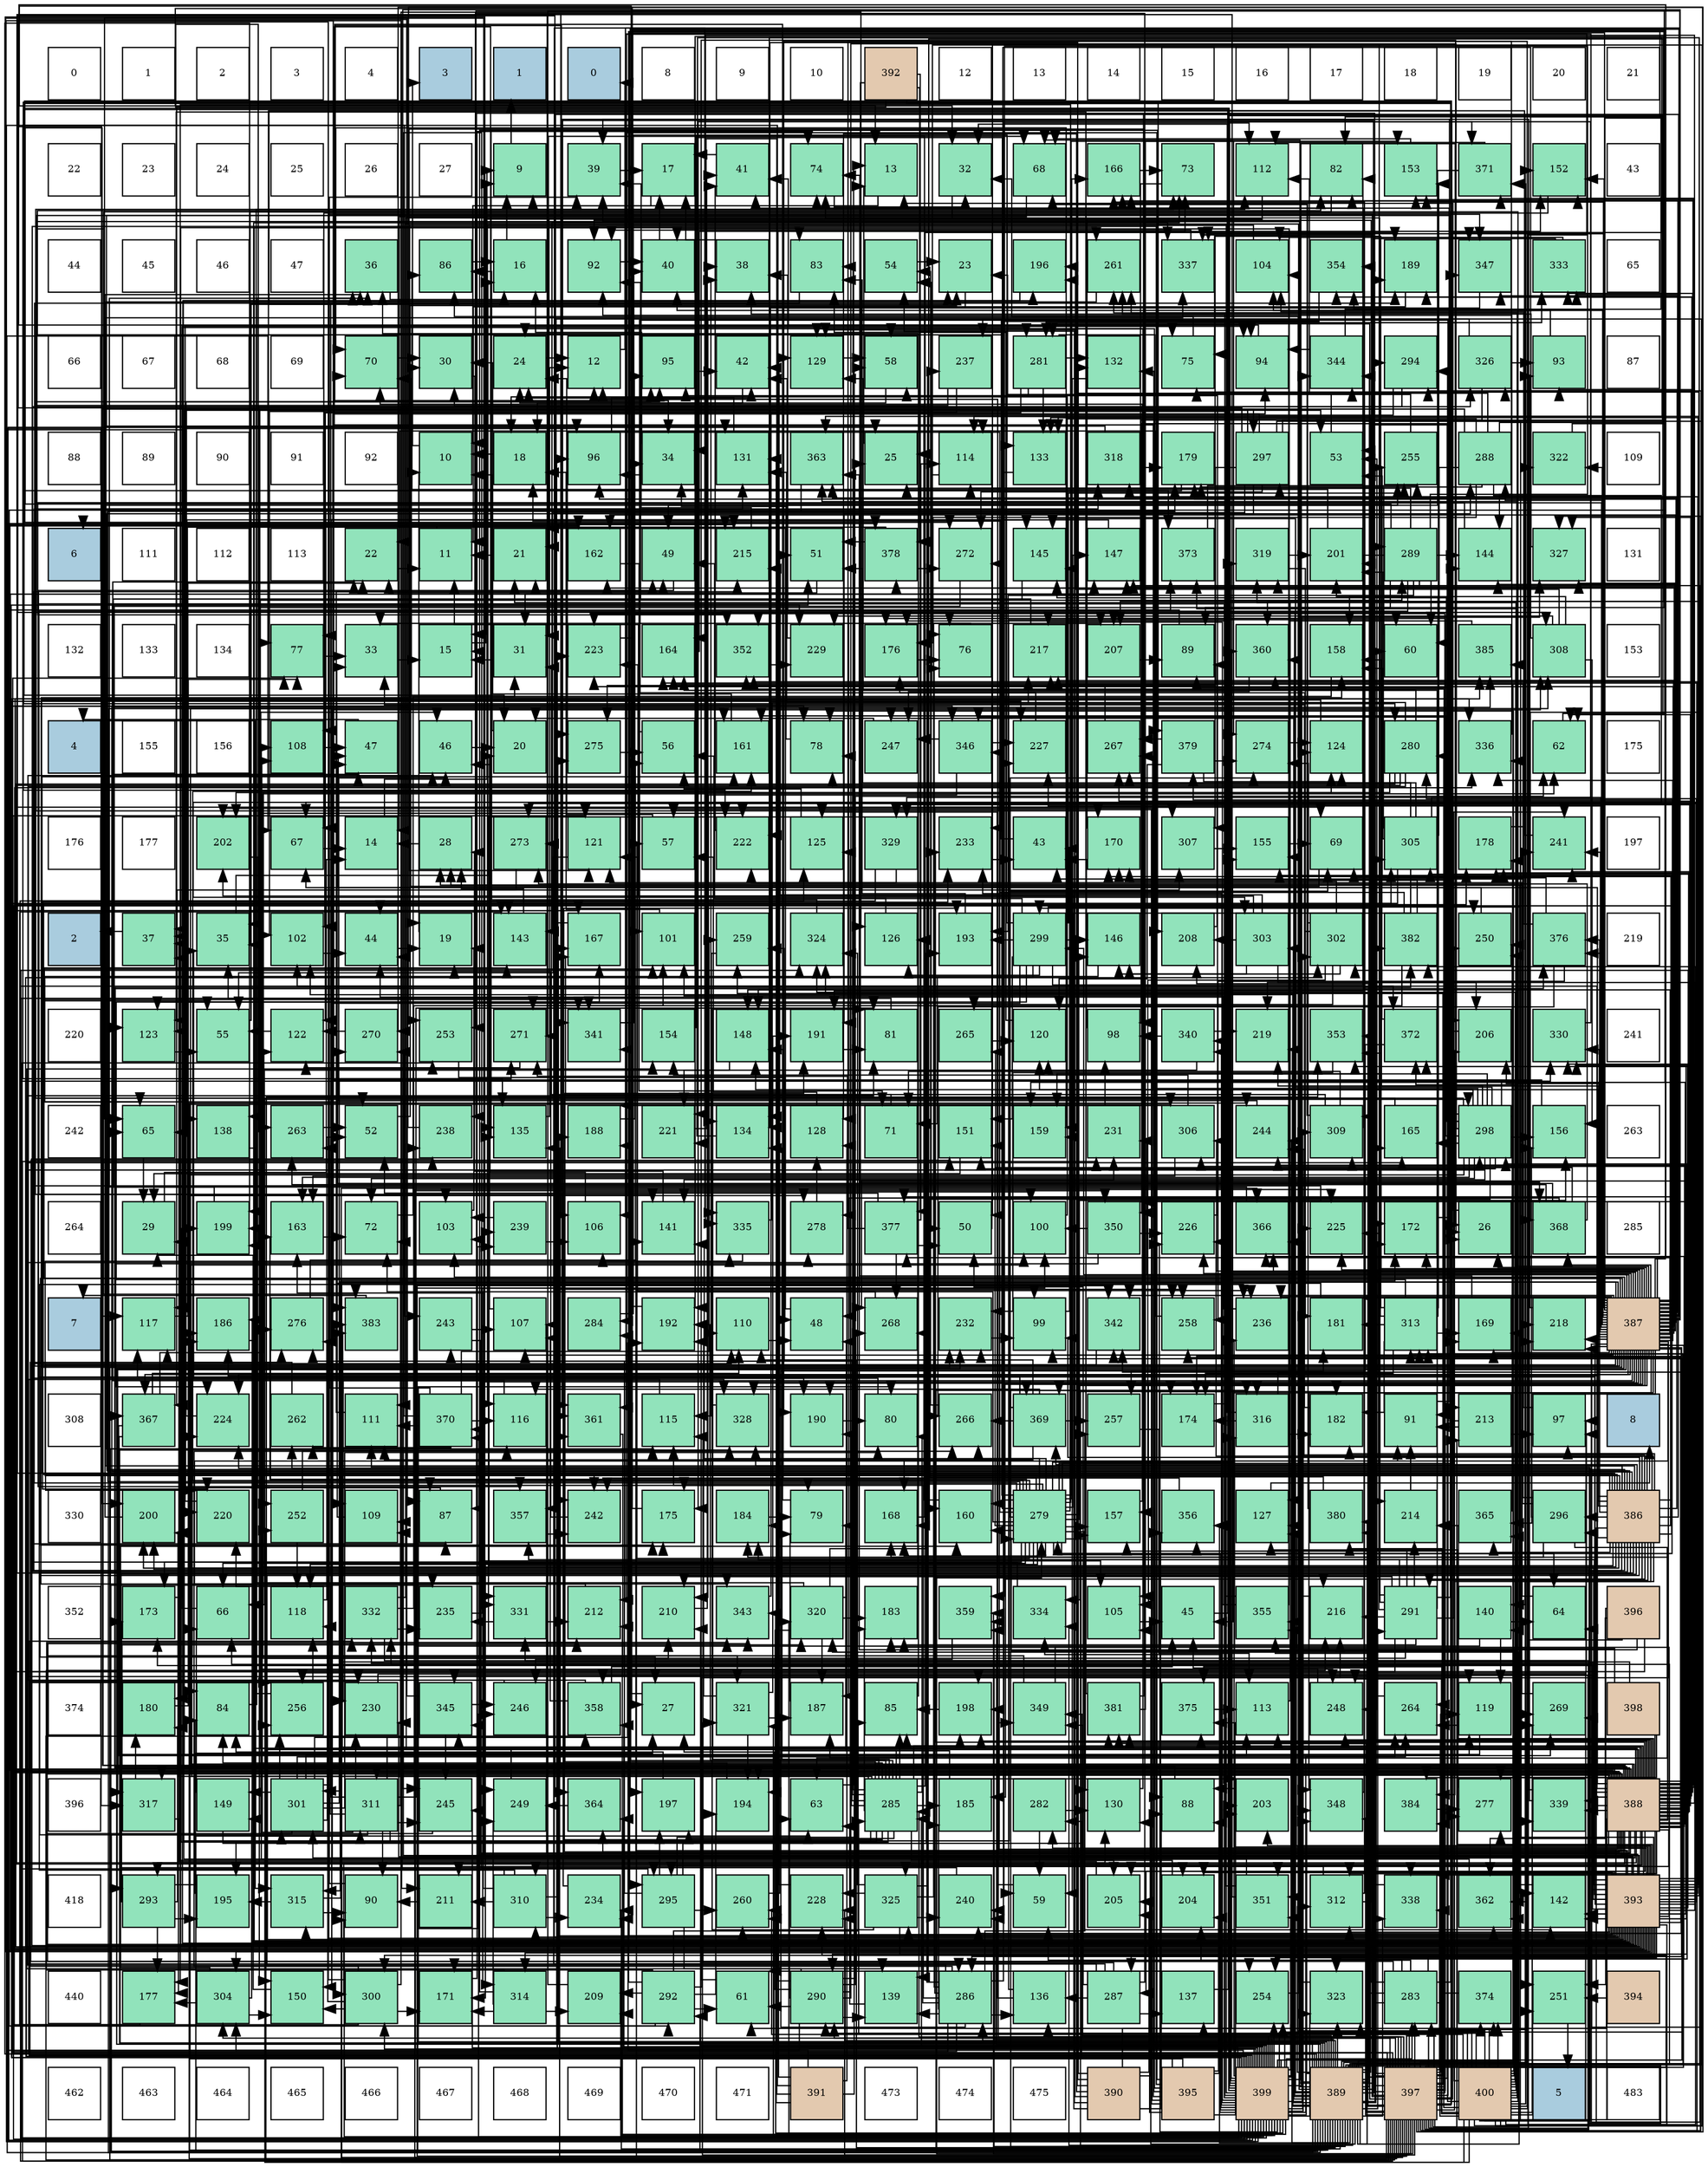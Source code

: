 digraph layout{
 rankdir=TB;
 splines=ortho;
 node [style=filled shape=square fixedsize=true width=0.6];
0[label="0", fontsize=8, fillcolor="#ffffff"];
1[label="1", fontsize=8, fillcolor="#ffffff"];
2[label="2", fontsize=8, fillcolor="#ffffff"];
3[label="3", fontsize=8, fillcolor="#ffffff"];
4[label="4", fontsize=8, fillcolor="#ffffff"];
5[label="3", fontsize=8, fillcolor="#a9ccde"];
6[label="1", fontsize=8, fillcolor="#a9ccde"];
7[label="0", fontsize=8, fillcolor="#a9ccde"];
8[label="8", fontsize=8, fillcolor="#ffffff"];
9[label="9", fontsize=8, fillcolor="#ffffff"];
10[label="10", fontsize=8, fillcolor="#ffffff"];
11[label="392", fontsize=8, fillcolor="#e3c9af"];
12[label="12", fontsize=8, fillcolor="#ffffff"];
13[label="13", fontsize=8, fillcolor="#ffffff"];
14[label="14", fontsize=8, fillcolor="#ffffff"];
15[label="15", fontsize=8, fillcolor="#ffffff"];
16[label="16", fontsize=8, fillcolor="#ffffff"];
17[label="17", fontsize=8, fillcolor="#ffffff"];
18[label="18", fontsize=8, fillcolor="#ffffff"];
19[label="19", fontsize=8, fillcolor="#ffffff"];
20[label="20", fontsize=8, fillcolor="#ffffff"];
21[label="21", fontsize=8, fillcolor="#ffffff"];
22[label="22", fontsize=8, fillcolor="#ffffff"];
23[label="23", fontsize=8, fillcolor="#ffffff"];
24[label="24", fontsize=8, fillcolor="#ffffff"];
25[label="25", fontsize=8, fillcolor="#ffffff"];
26[label="26", fontsize=8, fillcolor="#ffffff"];
27[label="27", fontsize=8, fillcolor="#ffffff"];
28[label="9", fontsize=8, fillcolor="#91e3bb"];
29[label="39", fontsize=8, fillcolor="#91e3bb"];
30[label="17", fontsize=8, fillcolor="#91e3bb"];
31[label="41", fontsize=8, fillcolor="#91e3bb"];
32[label="74", fontsize=8, fillcolor="#91e3bb"];
33[label="13", fontsize=8, fillcolor="#91e3bb"];
34[label="32", fontsize=8, fillcolor="#91e3bb"];
35[label="68", fontsize=8, fillcolor="#91e3bb"];
36[label="166", fontsize=8, fillcolor="#91e3bb"];
37[label="73", fontsize=8, fillcolor="#91e3bb"];
38[label="112", fontsize=8, fillcolor="#91e3bb"];
39[label="82", fontsize=8, fillcolor="#91e3bb"];
40[label="153", fontsize=8, fillcolor="#91e3bb"];
41[label="371", fontsize=8, fillcolor="#91e3bb"];
42[label="152", fontsize=8, fillcolor="#91e3bb"];
43[label="43", fontsize=8, fillcolor="#ffffff"];
44[label="44", fontsize=8, fillcolor="#ffffff"];
45[label="45", fontsize=8, fillcolor="#ffffff"];
46[label="46", fontsize=8, fillcolor="#ffffff"];
47[label="47", fontsize=8, fillcolor="#ffffff"];
48[label="36", fontsize=8, fillcolor="#91e3bb"];
49[label="86", fontsize=8, fillcolor="#91e3bb"];
50[label="16", fontsize=8, fillcolor="#91e3bb"];
51[label="92", fontsize=8, fillcolor="#91e3bb"];
52[label="40", fontsize=8, fillcolor="#91e3bb"];
53[label="38", fontsize=8, fillcolor="#91e3bb"];
54[label="83", fontsize=8, fillcolor="#91e3bb"];
55[label="54", fontsize=8, fillcolor="#91e3bb"];
56[label="23", fontsize=8, fillcolor="#91e3bb"];
57[label="196", fontsize=8, fillcolor="#91e3bb"];
58[label="261", fontsize=8, fillcolor="#91e3bb"];
59[label="337", fontsize=8, fillcolor="#91e3bb"];
60[label="104", fontsize=8, fillcolor="#91e3bb"];
61[label="354", fontsize=8, fillcolor="#91e3bb"];
62[label="189", fontsize=8, fillcolor="#91e3bb"];
63[label="347", fontsize=8, fillcolor="#91e3bb"];
64[label="333", fontsize=8, fillcolor="#91e3bb"];
65[label="65", fontsize=8, fillcolor="#ffffff"];
66[label="66", fontsize=8, fillcolor="#ffffff"];
67[label="67", fontsize=8, fillcolor="#ffffff"];
68[label="68", fontsize=8, fillcolor="#ffffff"];
69[label="69", fontsize=8, fillcolor="#ffffff"];
70[label="70", fontsize=8, fillcolor="#91e3bb"];
71[label="30", fontsize=8, fillcolor="#91e3bb"];
72[label="24", fontsize=8, fillcolor="#91e3bb"];
73[label="12", fontsize=8, fillcolor="#91e3bb"];
74[label="95", fontsize=8, fillcolor="#91e3bb"];
75[label="42", fontsize=8, fillcolor="#91e3bb"];
76[label="129", fontsize=8, fillcolor="#91e3bb"];
77[label="58", fontsize=8, fillcolor="#91e3bb"];
78[label="237", fontsize=8, fillcolor="#91e3bb"];
79[label="281", fontsize=8, fillcolor="#91e3bb"];
80[label="132", fontsize=8, fillcolor="#91e3bb"];
81[label="75", fontsize=8, fillcolor="#91e3bb"];
82[label="94", fontsize=8, fillcolor="#91e3bb"];
83[label="344", fontsize=8, fillcolor="#91e3bb"];
84[label="294", fontsize=8, fillcolor="#91e3bb"];
85[label="326", fontsize=8, fillcolor="#91e3bb"];
86[label="93", fontsize=8, fillcolor="#91e3bb"];
87[label="87", fontsize=8, fillcolor="#ffffff"];
88[label="88", fontsize=8, fillcolor="#ffffff"];
89[label="89", fontsize=8, fillcolor="#ffffff"];
90[label="90", fontsize=8, fillcolor="#ffffff"];
91[label="91", fontsize=8, fillcolor="#ffffff"];
92[label="92", fontsize=8, fillcolor="#ffffff"];
93[label="10", fontsize=8, fillcolor="#91e3bb"];
94[label="18", fontsize=8, fillcolor="#91e3bb"];
95[label="96", fontsize=8, fillcolor="#91e3bb"];
96[label="34", fontsize=8, fillcolor="#91e3bb"];
97[label="131", fontsize=8, fillcolor="#91e3bb"];
98[label="363", fontsize=8, fillcolor="#91e3bb"];
99[label="25", fontsize=8, fillcolor="#91e3bb"];
100[label="114", fontsize=8, fillcolor="#91e3bb"];
101[label="133", fontsize=8, fillcolor="#91e3bb"];
102[label="318", fontsize=8, fillcolor="#91e3bb"];
103[label="179", fontsize=8, fillcolor="#91e3bb"];
104[label="297", fontsize=8, fillcolor="#91e3bb"];
105[label="53", fontsize=8, fillcolor="#91e3bb"];
106[label="255", fontsize=8, fillcolor="#91e3bb"];
107[label="288", fontsize=8, fillcolor="#91e3bb"];
108[label="322", fontsize=8, fillcolor="#91e3bb"];
109[label="109", fontsize=8, fillcolor="#ffffff"];
110[label="6", fontsize=8, fillcolor="#a9ccde"];
111[label="111", fontsize=8, fillcolor="#ffffff"];
112[label="112", fontsize=8, fillcolor="#ffffff"];
113[label="113", fontsize=8, fillcolor="#ffffff"];
114[label="22", fontsize=8, fillcolor="#91e3bb"];
115[label="11", fontsize=8, fillcolor="#91e3bb"];
116[label="21", fontsize=8, fillcolor="#91e3bb"];
117[label="162", fontsize=8, fillcolor="#91e3bb"];
118[label="49", fontsize=8, fillcolor="#91e3bb"];
119[label="215", fontsize=8, fillcolor="#91e3bb"];
120[label="51", fontsize=8, fillcolor="#91e3bb"];
121[label="378", fontsize=8, fillcolor="#91e3bb"];
122[label="272", fontsize=8, fillcolor="#91e3bb"];
123[label="145", fontsize=8, fillcolor="#91e3bb"];
124[label="147", fontsize=8, fillcolor="#91e3bb"];
125[label="373", fontsize=8, fillcolor="#91e3bb"];
126[label="319", fontsize=8, fillcolor="#91e3bb"];
127[label="201", fontsize=8, fillcolor="#91e3bb"];
128[label="289", fontsize=8, fillcolor="#91e3bb"];
129[label="144", fontsize=8, fillcolor="#91e3bb"];
130[label="327", fontsize=8, fillcolor="#91e3bb"];
131[label="131", fontsize=8, fillcolor="#ffffff"];
132[label="132", fontsize=8, fillcolor="#ffffff"];
133[label="133", fontsize=8, fillcolor="#ffffff"];
134[label="134", fontsize=8, fillcolor="#ffffff"];
135[label="77", fontsize=8, fillcolor="#91e3bb"];
136[label="33", fontsize=8, fillcolor="#91e3bb"];
137[label="15", fontsize=8, fillcolor="#91e3bb"];
138[label="31", fontsize=8, fillcolor="#91e3bb"];
139[label="223", fontsize=8, fillcolor="#91e3bb"];
140[label="164", fontsize=8, fillcolor="#91e3bb"];
141[label="352", fontsize=8, fillcolor="#91e3bb"];
142[label="229", fontsize=8, fillcolor="#91e3bb"];
143[label="176", fontsize=8, fillcolor="#91e3bb"];
144[label="76", fontsize=8, fillcolor="#91e3bb"];
145[label="217", fontsize=8, fillcolor="#91e3bb"];
146[label="207", fontsize=8, fillcolor="#91e3bb"];
147[label="89", fontsize=8, fillcolor="#91e3bb"];
148[label="360", fontsize=8, fillcolor="#91e3bb"];
149[label="158", fontsize=8, fillcolor="#91e3bb"];
150[label="60", fontsize=8, fillcolor="#91e3bb"];
151[label="385", fontsize=8, fillcolor="#91e3bb"];
152[label="308", fontsize=8, fillcolor="#91e3bb"];
153[label="153", fontsize=8, fillcolor="#ffffff"];
154[label="4", fontsize=8, fillcolor="#a9ccde"];
155[label="155", fontsize=8, fillcolor="#ffffff"];
156[label="156", fontsize=8, fillcolor="#ffffff"];
157[label="108", fontsize=8, fillcolor="#91e3bb"];
158[label="47", fontsize=8, fillcolor="#91e3bb"];
159[label="46", fontsize=8, fillcolor="#91e3bb"];
160[label="20", fontsize=8, fillcolor="#91e3bb"];
161[label="275", fontsize=8, fillcolor="#91e3bb"];
162[label="56", fontsize=8, fillcolor="#91e3bb"];
163[label="161", fontsize=8, fillcolor="#91e3bb"];
164[label="78", fontsize=8, fillcolor="#91e3bb"];
165[label="247", fontsize=8, fillcolor="#91e3bb"];
166[label="346", fontsize=8, fillcolor="#91e3bb"];
167[label="227", fontsize=8, fillcolor="#91e3bb"];
168[label="267", fontsize=8, fillcolor="#91e3bb"];
169[label="379", fontsize=8, fillcolor="#91e3bb"];
170[label="274", fontsize=8, fillcolor="#91e3bb"];
171[label="124", fontsize=8, fillcolor="#91e3bb"];
172[label="280", fontsize=8, fillcolor="#91e3bb"];
173[label="336", fontsize=8, fillcolor="#91e3bb"];
174[label="62", fontsize=8, fillcolor="#91e3bb"];
175[label="175", fontsize=8, fillcolor="#ffffff"];
176[label="176", fontsize=8, fillcolor="#ffffff"];
177[label="177", fontsize=8, fillcolor="#ffffff"];
178[label="202", fontsize=8, fillcolor="#91e3bb"];
179[label="67", fontsize=8, fillcolor="#91e3bb"];
180[label="14", fontsize=8, fillcolor="#91e3bb"];
181[label="28", fontsize=8, fillcolor="#91e3bb"];
182[label="273", fontsize=8, fillcolor="#91e3bb"];
183[label="121", fontsize=8, fillcolor="#91e3bb"];
184[label="57", fontsize=8, fillcolor="#91e3bb"];
185[label="222", fontsize=8, fillcolor="#91e3bb"];
186[label="125", fontsize=8, fillcolor="#91e3bb"];
187[label="329", fontsize=8, fillcolor="#91e3bb"];
188[label="233", fontsize=8, fillcolor="#91e3bb"];
189[label="43", fontsize=8, fillcolor="#91e3bb"];
190[label="170", fontsize=8, fillcolor="#91e3bb"];
191[label="307", fontsize=8, fillcolor="#91e3bb"];
192[label="155", fontsize=8, fillcolor="#91e3bb"];
193[label="69", fontsize=8, fillcolor="#91e3bb"];
194[label="305", fontsize=8, fillcolor="#91e3bb"];
195[label="178", fontsize=8, fillcolor="#91e3bb"];
196[label="241", fontsize=8, fillcolor="#91e3bb"];
197[label="197", fontsize=8, fillcolor="#ffffff"];
198[label="2", fontsize=8, fillcolor="#a9ccde"];
199[label="37", fontsize=8, fillcolor="#91e3bb"];
200[label="35", fontsize=8, fillcolor="#91e3bb"];
201[label="102", fontsize=8, fillcolor="#91e3bb"];
202[label="44", fontsize=8, fillcolor="#91e3bb"];
203[label="19", fontsize=8, fillcolor="#91e3bb"];
204[label="143", fontsize=8, fillcolor="#91e3bb"];
205[label="167", fontsize=8, fillcolor="#91e3bb"];
206[label="101", fontsize=8, fillcolor="#91e3bb"];
207[label="259", fontsize=8, fillcolor="#91e3bb"];
208[label="324", fontsize=8, fillcolor="#91e3bb"];
209[label="126", fontsize=8, fillcolor="#91e3bb"];
210[label="193", fontsize=8, fillcolor="#91e3bb"];
211[label="299", fontsize=8, fillcolor="#91e3bb"];
212[label="146", fontsize=8, fillcolor="#91e3bb"];
213[label="208", fontsize=8, fillcolor="#91e3bb"];
214[label="303", fontsize=8, fillcolor="#91e3bb"];
215[label="302", fontsize=8, fillcolor="#91e3bb"];
216[label="382", fontsize=8, fillcolor="#91e3bb"];
217[label="250", fontsize=8, fillcolor="#91e3bb"];
218[label="376", fontsize=8, fillcolor="#91e3bb"];
219[label="219", fontsize=8, fillcolor="#ffffff"];
220[label="220", fontsize=8, fillcolor="#ffffff"];
221[label="123", fontsize=8, fillcolor="#91e3bb"];
222[label="55", fontsize=8, fillcolor="#91e3bb"];
223[label="122", fontsize=8, fillcolor="#91e3bb"];
224[label="270", fontsize=8, fillcolor="#91e3bb"];
225[label="253", fontsize=8, fillcolor="#91e3bb"];
226[label="271", fontsize=8, fillcolor="#91e3bb"];
227[label="341", fontsize=8, fillcolor="#91e3bb"];
228[label="154", fontsize=8, fillcolor="#91e3bb"];
229[label="148", fontsize=8, fillcolor="#91e3bb"];
230[label="191", fontsize=8, fillcolor="#91e3bb"];
231[label="81", fontsize=8, fillcolor="#91e3bb"];
232[label="265", fontsize=8, fillcolor="#91e3bb"];
233[label="120", fontsize=8, fillcolor="#91e3bb"];
234[label="98", fontsize=8, fillcolor="#91e3bb"];
235[label="340", fontsize=8, fillcolor="#91e3bb"];
236[label="219", fontsize=8, fillcolor="#91e3bb"];
237[label="353", fontsize=8, fillcolor="#91e3bb"];
238[label="372", fontsize=8, fillcolor="#91e3bb"];
239[label="206", fontsize=8, fillcolor="#91e3bb"];
240[label="330", fontsize=8, fillcolor="#91e3bb"];
241[label="241", fontsize=8, fillcolor="#ffffff"];
242[label="242", fontsize=8, fillcolor="#ffffff"];
243[label="65", fontsize=8, fillcolor="#91e3bb"];
244[label="138", fontsize=8, fillcolor="#91e3bb"];
245[label="263", fontsize=8, fillcolor="#91e3bb"];
246[label="52", fontsize=8, fillcolor="#91e3bb"];
247[label="238", fontsize=8, fillcolor="#91e3bb"];
248[label="135", fontsize=8, fillcolor="#91e3bb"];
249[label="188", fontsize=8, fillcolor="#91e3bb"];
250[label="221", fontsize=8, fillcolor="#91e3bb"];
251[label="134", fontsize=8, fillcolor="#91e3bb"];
252[label="128", fontsize=8, fillcolor="#91e3bb"];
253[label="71", fontsize=8, fillcolor="#91e3bb"];
254[label="151", fontsize=8, fillcolor="#91e3bb"];
255[label="159", fontsize=8, fillcolor="#91e3bb"];
256[label="231", fontsize=8, fillcolor="#91e3bb"];
257[label="306", fontsize=8, fillcolor="#91e3bb"];
258[label="244", fontsize=8, fillcolor="#91e3bb"];
259[label="309", fontsize=8, fillcolor="#91e3bb"];
260[label="165", fontsize=8, fillcolor="#91e3bb"];
261[label="298", fontsize=8, fillcolor="#91e3bb"];
262[label="156", fontsize=8, fillcolor="#91e3bb"];
263[label="263", fontsize=8, fillcolor="#ffffff"];
264[label="264", fontsize=8, fillcolor="#ffffff"];
265[label="29", fontsize=8, fillcolor="#91e3bb"];
266[label="199", fontsize=8, fillcolor="#91e3bb"];
267[label="163", fontsize=8, fillcolor="#91e3bb"];
268[label="72", fontsize=8, fillcolor="#91e3bb"];
269[label="103", fontsize=8, fillcolor="#91e3bb"];
270[label="239", fontsize=8, fillcolor="#91e3bb"];
271[label="106", fontsize=8, fillcolor="#91e3bb"];
272[label="141", fontsize=8, fillcolor="#91e3bb"];
273[label="335", fontsize=8, fillcolor="#91e3bb"];
274[label="278", fontsize=8, fillcolor="#91e3bb"];
275[label="377", fontsize=8, fillcolor="#91e3bb"];
276[label="50", fontsize=8, fillcolor="#91e3bb"];
277[label="100", fontsize=8, fillcolor="#91e3bb"];
278[label="350", fontsize=8, fillcolor="#91e3bb"];
279[label="226", fontsize=8, fillcolor="#91e3bb"];
280[label="366", fontsize=8, fillcolor="#91e3bb"];
281[label="225", fontsize=8, fillcolor="#91e3bb"];
282[label="172", fontsize=8, fillcolor="#91e3bb"];
283[label="26", fontsize=8, fillcolor="#91e3bb"];
284[label="368", fontsize=8, fillcolor="#91e3bb"];
285[label="285", fontsize=8, fillcolor="#ffffff"];
286[label="7", fontsize=8, fillcolor="#a9ccde"];
287[label="117", fontsize=8, fillcolor="#91e3bb"];
288[label="186", fontsize=8, fillcolor="#91e3bb"];
289[label="276", fontsize=8, fillcolor="#91e3bb"];
290[label="383", fontsize=8, fillcolor="#91e3bb"];
291[label="243", fontsize=8, fillcolor="#91e3bb"];
292[label="107", fontsize=8, fillcolor="#91e3bb"];
293[label="284", fontsize=8, fillcolor="#91e3bb"];
294[label="192", fontsize=8, fillcolor="#91e3bb"];
295[label="110", fontsize=8, fillcolor="#91e3bb"];
296[label="48", fontsize=8, fillcolor="#91e3bb"];
297[label="268", fontsize=8, fillcolor="#91e3bb"];
298[label="232", fontsize=8, fillcolor="#91e3bb"];
299[label="99", fontsize=8, fillcolor="#91e3bb"];
300[label="342", fontsize=8, fillcolor="#91e3bb"];
301[label="258", fontsize=8, fillcolor="#91e3bb"];
302[label="236", fontsize=8, fillcolor="#91e3bb"];
303[label="181", fontsize=8, fillcolor="#91e3bb"];
304[label="313", fontsize=8, fillcolor="#91e3bb"];
305[label="169", fontsize=8, fillcolor="#91e3bb"];
306[label="218", fontsize=8, fillcolor="#91e3bb"];
307[label="387", fontsize=8, fillcolor="#e3c9af"];
308[label="308", fontsize=8, fillcolor="#ffffff"];
309[label="367", fontsize=8, fillcolor="#91e3bb"];
310[label="224", fontsize=8, fillcolor="#91e3bb"];
311[label="262", fontsize=8, fillcolor="#91e3bb"];
312[label="111", fontsize=8, fillcolor="#91e3bb"];
313[label="370", fontsize=8, fillcolor="#91e3bb"];
314[label="116", fontsize=8, fillcolor="#91e3bb"];
315[label="361", fontsize=8, fillcolor="#91e3bb"];
316[label="115", fontsize=8, fillcolor="#91e3bb"];
317[label="328", fontsize=8, fillcolor="#91e3bb"];
318[label="190", fontsize=8, fillcolor="#91e3bb"];
319[label="80", fontsize=8, fillcolor="#91e3bb"];
320[label="266", fontsize=8, fillcolor="#91e3bb"];
321[label="369", fontsize=8, fillcolor="#91e3bb"];
322[label="257", fontsize=8, fillcolor="#91e3bb"];
323[label="174", fontsize=8, fillcolor="#91e3bb"];
324[label="316", fontsize=8, fillcolor="#91e3bb"];
325[label="182", fontsize=8, fillcolor="#91e3bb"];
326[label="91", fontsize=8, fillcolor="#91e3bb"];
327[label="213", fontsize=8, fillcolor="#91e3bb"];
328[label="97", fontsize=8, fillcolor="#91e3bb"];
329[label="8", fontsize=8, fillcolor="#a9ccde"];
330[label="330", fontsize=8, fillcolor="#ffffff"];
331[label="200", fontsize=8, fillcolor="#91e3bb"];
332[label="220", fontsize=8, fillcolor="#91e3bb"];
333[label="252", fontsize=8, fillcolor="#91e3bb"];
334[label="109", fontsize=8, fillcolor="#91e3bb"];
335[label="87", fontsize=8, fillcolor="#91e3bb"];
336[label="357", fontsize=8, fillcolor="#91e3bb"];
337[label="242", fontsize=8, fillcolor="#91e3bb"];
338[label="175", fontsize=8, fillcolor="#91e3bb"];
339[label="184", fontsize=8, fillcolor="#91e3bb"];
340[label="79", fontsize=8, fillcolor="#91e3bb"];
341[label="168", fontsize=8, fillcolor="#91e3bb"];
342[label="160", fontsize=8, fillcolor="#91e3bb"];
343[label="279", fontsize=8, fillcolor="#91e3bb"];
344[label="157", fontsize=8, fillcolor="#91e3bb"];
345[label="356", fontsize=8, fillcolor="#91e3bb"];
346[label="127", fontsize=8, fillcolor="#91e3bb"];
347[label="380", fontsize=8, fillcolor="#91e3bb"];
348[label="214", fontsize=8, fillcolor="#91e3bb"];
349[label="365", fontsize=8, fillcolor="#91e3bb"];
350[label="296", fontsize=8, fillcolor="#91e3bb"];
351[label="386", fontsize=8, fillcolor="#e3c9af"];
352[label="352", fontsize=8, fillcolor="#ffffff"];
353[label="173", fontsize=8, fillcolor="#91e3bb"];
354[label="66", fontsize=8, fillcolor="#91e3bb"];
355[label="118", fontsize=8, fillcolor="#91e3bb"];
356[label="332", fontsize=8, fillcolor="#91e3bb"];
357[label="235", fontsize=8, fillcolor="#91e3bb"];
358[label="331", fontsize=8, fillcolor="#91e3bb"];
359[label="212", fontsize=8, fillcolor="#91e3bb"];
360[label="210", fontsize=8, fillcolor="#91e3bb"];
361[label="343", fontsize=8, fillcolor="#91e3bb"];
362[label="320", fontsize=8, fillcolor="#91e3bb"];
363[label="183", fontsize=8, fillcolor="#91e3bb"];
364[label="359", fontsize=8, fillcolor="#91e3bb"];
365[label="334", fontsize=8, fillcolor="#91e3bb"];
366[label="105", fontsize=8, fillcolor="#91e3bb"];
367[label="45", fontsize=8, fillcolor="#91e3bb"];
368[label="355", fontsize=8, fillcolor="#91e3bb"];
369[label="216", fontsize=8, fillcolor="#91e3bb"];
370[label="291", fontsize=8, fillcolor="#91e3bb"];
371[label="140", fontsize=8, fillcolor="#91e3bb"];
372[label="64", fontsize=8, fillcolor="#91e3bb"];
373[label="396", fontsize=8, fillcolor="#e3c9af"];
374[label="374", fontsize=8, fillcolor="#ffffff"];
375[label="180", fontsize=8, fillcolor="#91e3bb"];
376[label="84", fontsize=8, fillcolor="#91e3bb"];
377[label="256", fontsize=8, fillcolor="#91e3bb"];
378[label="230", fontsize=8, fillcolor="#91e3bb"];
379[label="345", fontsize=8, fillcolor="#91e3bb"];
380[label="246", fontsize=8, fillcolor="#91e3bb"];
381[label="358", fontsize=8, fillcolor="#91e3bb"];
382[label="27", fontsize=8, fillcolor="#91e3bb"];
383[label="321", fontsize=8, fillcolor="#91e3bb"];
384[label="187", fontsize=8, fillcolor="#91e3bb"];
385[label="85", fontsize=8, fillcolor="#91e3bb"];
386[label="198", fontsize=8, fillcolor="#91e3bb"];
387[label="349", fontsize=8, fillcolor="#91e3bb"];
388[label="381", fontsize=8, fillcolor="#91e3bb"];
389[label="375", fontsize=8, fillcolor="#91e3bb"];
390[label="113", fontsize=8, fillcolor="#91e3bb"];
391[label="248", fontsize=8, fillcolor="#91e3bb"];
392[label="264", fontsize=8, fillcolor="#91e3bb"];
393[label="119", fontsize=8, fillcolor="#91e3bb"];
394[label="269", fontsize=8, fillcolor="#91e3bb"];
395[label="398", fontsize=8, fillcolor="#e3c9af"];
396[label="396", fontsize=8, fillcolor="#ffffff"];
397[label="317", fontsize=8, fillcolor="#91e3bb"];
398[label="149", fontsize=8, fillcolor="#91e3bb"];
399[label="301", fontsize=8, fillcolor="#91e3bb"];
400[label="311", fontsize=8, fillcolor="#91e3bb"];
401[label="245", fontsize=8, fillcolor="#91e3bb"];
402[label="249", fontsize=8, fillcolor="#91e3bb"];
403[label="364", fontsize=8, fillcolor="#91e3bb"];
404[label="197", fontsize=8, fillcolor="#91e3bb"];
405[label="194", fontsize=8, fillcolor="#91e3bb"];
406[label="63", fontsize=8, fillcolor="#91e3bb"];
407[label="285", fontsize=8, fillcolor="#91e3bb"];
408[label="185", fontsize=8, fillcolor="#91e3bb"];
409[label="282", fontsize=8, fillcolor="#91e3bb"];
410[label="130", fontsize=8, fillcolor="#91e3bb"];
411[label="88", fontsize=8, fillcolor="#91e3bb"];
412[label="203", fontsize=8, fillcolor="#91e3bb"];
413[label="348", fontsize=8, fillcolor="#91e3bb"];
414[label="384", fontsize=8, fillcolor="#91e3bb"];
415[label="277", fontsize=8, fillcolor="#91e3bb"];
416[label="339", fontsize=8, fillcolor="#91e3bb"];
417[label="388", fontsize=8, fillcolor="#e3c9af"];
418[label="418", fontsize=8, fillcolor="#ffffff"];
419[label="293", fontsize=8, fillcolor="#91e3bb"];
420[label="195", fontsize=8, fillcolor="#91e3bb"];
421[label="315", fontsize=8, fillcolor="#91e3bb"];
422[label="90", fontsize=8, fillcolor="#91e3bb"];
423[label="211", fontsize=8, fillcolor="#91e3bb"];
424[label="310", fontsize=8, fillcolor="#91e3bb"];
425[label="234", fontsize=8, fillcolor="#91e3bb"];
426[label="295", fontsize=8, fillcolor="#91e3bb"];
427[label="260", fontsize=8, fillcolor="#91e3bb"];
428[label="228", fontsize=8, fillcolor="#91e3bb"];
429[label="325", fontsize=8, fillcolor="#91e3bb"];
430[label="240", fontsize=8, fillcolor="#91e3bb"];
431[label="59", fontsize=8, fillcolor="#91e3bb"];
432[label="205", fontsize=8, fillcolor="#91e3bb"];
433[label="204", fontsize=8, fillcolor="#91e3bb"];
434[label="351", fontsize=8, fillcolor="#91e3bb"];
435[label="312", fontsize=8, fillcolor="#91e3bb"];
436[label="338", fontsize=8, fillcolor="#91e3bb"];
437[label="362", fontsize=8, fillcolor="#91e3bb"];
438[label="142", fontsize=8, fillcolor="#91e3bb"];
439[label="393", fontsize=8, fillcolor="#e3c9af"];
440[label="440", fontsize=8, fillcolor="#ffffff"];
441[label="177", fontsize=8, fillcolor="#91e3bb"];
442[label="304", fontsize=8, fillcolor="#91e3bb"];
443[label="150", fontsize=8, fillcolor="#91e3bb"];
444[label="300", fontsize=8, fillcolor="#91e3bb"];
445[label="171", fontsize=8, fillcolor="#91e3bb"];
446[label="314", fontsize=8, fillcolor="#91e3bb"];
447[label="209", fontsize=8, fillcolor="#91e3bb"];
448[label="292", fontsize=8, fillcolor="#91e3bb"];
449[label="61", fontsize=8, fillcolor="#91e3bb"];
450[label="290", fontsize=8, fillcolor="#91e3bb"];
451[label="139", fontsize=8, fillcolor="#91e3bb"];
452[label="286", fontsize=8, fillcolor="#91e3bb"];
453[label="136", fontsize=8, fillcolor="#91e3bb"];
454[label="287", fontsize=8, fillcolor="#91e3bb"];
455[label="137", fontsize=8, fillcolor="#91e3bb"];
456[label="254", fontsize=8, fillcolor="#91e3bb"];
457[label="323", fontsize=8, fillcolor="#91e3bb"];
458[label="283", fontsize=8, fillcolor="#91e3bb"];
459[label="374", fontsize=8, fillcolor="#91e3bb"];
460[label="251", fontsize=8, fillcolor="#91e3bb"];
461[label="394", fontsize=8, fillcolor="#e3c9af"];
462[label="462", fontsize=8, fillcolor="#ffffff"];
463[label="463", fontsize=8, fillcolor="#ffffff"];
464[label="464", fontsize=8, fillcolor="#ffffff"];
465[label="465", fontsize=8, fillcolor="#ffffff"];
466[label="466", fontsize=8, fillcolor="#ffffff"];
467[label="467", fontsize=8, fillcolor="#ffffff"];
468[label="468", fontsize=8, fillcolor="#ffffff"];
469[label="469", fontsize=8, fillcolor="#ffffff"];
470[label="470", fontsize=8, fillcolor="#ffffff"];
471[label="471", fontsize=8, fillcolor="#ffffff"];
472[label="391", fontsize=8, fillcolor="#e3c9af"];
473[label="473", fontsize=8, fillcolor="#ffffff"];
474[label="474", fontsize=8, fillcolor="#ffffff"];
475[label="475", fontsize=8, fillcolor="#ffffff"];
476[label="390", fontsize=8, fillcolor="#e3c9af"];
477[label="395", fontsize=8, fillcolor="#e3c9af"];
478[label="399", fontsize=8, fillcolor="#e3c9af"];
479[label="389", fontsize=8, fillcolor="#e3c9af"];
480[label="397", fontsize=8, fillcolor="#e3c9af"];
481[label="400", fontsize=8, fillcolor="#e3c9af"];
482[label="5", fontsize=8, fillcolor="#a9ccde"];
483[label="483", fontsize=8, fillcolor="#ffffff"];
edge [constraint=false, style=vis];28 -> 6;
93 -> 5;
115 -> 110;
73 -> 7;
33 -> 28;
180 -> 28;
137 -> 28;
50 -> 28;
30 -> 93;
94 -> 93;
203 -> 93;
160 -> 93;
116 -> 115;
114 -> 115;
56 -> 115;
72 -> 73;
99 -> 33;
283 -> 33;
382 -> 33;
181 -> 180;
265 -> 180;
71 -> 137;
138 -> 137;
34 -> 137;
136 -> 137;
96 -> 50;
200 -> 50;
48 -> 50;
199 -> 198;
53 -> 30;
29 -> 30;
52 -> 30;
31 -> 30;
75 -> 94;
189 -> 94;
202 -> 203;
367 -> 160;
159 -> 160;
158 -> 154;
296 -> 116;
118 -> 116;
276 -> 114;
120 -> 114;
246 -> 56;
105 -> 56;
55 -> 56;
222 -> 56;
162 -> 115;
184 -> 72;
77 -> 72;
431 -> 73;
150 -> 99;
449 -> 283;
174 -> 382;
406 -> 33;
372 -> 181;
243 -> 265;
354 -> 265;
179 -> 180;
35 -> 180;
193 -> 71;
70 -> 71;
253 -> 138;
268 -> 138;
37 -> 138;
32 -> 34;
81 -> 34;
144 -> 136;
135 -> 136;
164 -> 96;
340 -> 96;
319 -> 200;
231 -> 200;
39 -> 200;
54 -> 200;
376 -> 48;
385 -> 48;
49 -> 50;
335 -> 199;
411 -> 199;
147 -> 53;
422 -> 29;
326 -> 29;
51 -> 52;
86 -> 52;
82 -> 31;
74 -> 75;
95 -> 75;
328 -> 189;
234 -> 189;
299 -> 189;
277 -> 94;
206 -> 94;
201 -> 202;
269 -> 203;
60 -> 203;
366 -> 367;
271 -> 159;
292 -> 160;
157 -> 158;
334 -> 158;
295 -> 296;
312 -> 118;
38 -> 116;
390 -> 116;
100 -> 276;
316 -> 120;
314 -> 114;
287 -> 114;
355 -> 246;
393 -> 105;
233 -> 55;
183 -> 222;
223 -> 222;
221 -> 222;
171 -> 222;
186 -> 162;
209 -> 162;
346 -> 329;
252 -> 184;
76 -> 77;
410 -> 72;
97 -> 72;
80 -> 431;
101 -> 431;
251 -> 73;
248 -> 73;
453 -> 150;
453 -> 186;
455 -> 449;
455 -> 174;
244 -> 406;
451 -> 406;
371 -> 372;
371 -> 231;
371 -> 393;
272 -> 181;
438 -> 181;
204 -> 181;
129 -> 243;
123 -> 243;
212 -> 243;
124 -> 243;
229 -> 354;
398 -> 354;
398 -> 209;
443 -> 265;
254 -> 265;
42 -> 179;
40 -> 35;
228 -> 35;
192 -> 193;
262 -> 70;
344 -> 70;
149 -> 70;
255 -> 70;
342 -> 71;
163 -> 71;
117 -> 253;
267 -> 268;
140 -> 37;
260 -> 37;
36 -> 37;
205 -> 37;
341 -> 138;
305 -> 32;
190 -> 32;
445 -> 32;
282 -> 32;
353 -> 81;
323 -> 34;
338 -> 34;
143 -> 144;
441 -> 135;
195 -> 135;
103 -> 135;
375 -> 135;
303 -> 136;
325 -> 136;
363 -> 164;
339 -> 340;
408 -> 340;
288 -> 340;
384 -> 340;
249 -> 96;
62 -> 96;
318 -> 319;
230 -> 231;
294 -> 39;
210 -> 54;
405 -> 376;
420 -> 376;
57 -> 376;
404 -> 376;
386 -> 385;
266 -> 48;
331 -> 48;
127 -> 49;
178 -> 335;
412 -> 411;
433 -> 199;
432 -> 199;
239 -> 147;
146 -> 147;
213 -> 147;
447 -> 147;
360 -> 53;
423 -> 422;
359 -> 326;
327 -> 326;
327 -> 328;
327 -> 206;
348 -> 326;
119 -> 29;
369 -> 29;
145 -> 51;
306 -> 86;
236 -> 52;
332 -> 82;
250 -> 31;
185 -> 31;
139 -> 74;
310 -> 74;
281 -> 74;
279 -> 74;
167 -> 95;
428 -> 75;
142 -> 75;
378 -> 328;
256 -> 234;
298 -> 299;
188 -> 189;
425 -> 277;
357 -> 277;
302 -> 206;
78 -> 201;
78 -> 269;
247 -> 202;
270 -> 269;
270 -> 271;
430 -> 269;
196 -> 60;
337 -> 203;
291 -> 366;
291 -> 292;
258 -> 159;
401 -> 159;
380 -> 159;
165 -> 160;
391 -> 157;
402 -> 334;
217 -> 158;
460 -> 482;
333 -> 295;
333 -> 355;
225 -> 296;
456 -> 312;
106 -> 38;
377 -> 38;
322 -> 390;
301 -> 100;
207 -> 316;
427 -> 120;
58 -> 314;
311 -> 287;
245 -> 246;
392 -> 105;
232 -> 233;
320 -> 55;
168 -> 55;
297 -> 183;
394 -> 183;
224 -> 223;
226 -> 223;
122 -> 221;
182 -> 221;
170 -> 171;
161 -> 162;
289 -> 162;
415 -> 346;
274 -> 252;
343 -> 184;
343 -> 372;
343 -> 354;
343 -> 193;
343 -> 268;
343 -> 39;
343 -> 355;
343 -> 410;
343 -> 97;
343 -> 272;
343 -> 438;
343 -> 129;
343 -> 123;
343 -> 212;
343 -> 124;
343 -> 229;
343 -> 254;
343 -> 40;
343 -> 192;
343 -> 262;
343 -> 344;
343 -> 342;
343 -> 163;
343 -> 267;
343 -> 140;
343 -> 36;
343 -> 341;
343 -> 305;
343 -> 445;
343 -> 282;
343 -> 353;
343 -> 338;
343 -> 441;
343 -> 195;
343 -> 103;
343 -> 320;
343 -> 161;
343 -> 289;
172 -> 393;
172 -> 76;
172 -> 410;
172 -> 97;
172 -> 178;
172 -> 433;
79 -> 77;
79 -> 411;
79 -> 223;
79 -> 80;
79 -> 101;
409 -> 431;
409 -> 410;
458 -> 105;
458 -> 431;
458 -> 335;
458 -> 295;
458 -> 393;
458 -> 101;
458 -> 433;
458 -> 297;
458 -> 122;
293 -> 101;
407 -> 164;
407 -> 319;
407 -> 231;
407 -> 54;
407 -> 385;
407 -> 295;
407 -> 251;
407 -> 248;
407 -> 363;
407 -> 339;
407 -> 408;
407 -> 288;
407 -> 249;
407 -> 62;
407 -> 318;
407 -> 230;
407 -> 294;
407 -> 210;
407 -> 420;
407 -> 57;
407 -> 404;
407 -> 386;
407 -> 266;
407 -> 331;
407 -> 412;
407 -> 432;
452 -> 99;
452 -> 193;
452 -> 144;
452 -> 38;
452 -> 316;
452 -> 183;
452 -> 453;
452 -> 451;
452 -> 260;
452 -> 303;
452 -> 408;
452 -> 384;
452 -> 225;
452 -> 322;
452 -> 289;
454 -> 276;
454 -> 231;
454 -> 316;
454 -> 453;
454 -> 455;
454 -> 225;
454 -> 182;
107 -> 150;
107 -> 179;
107 -> 244;
107 -> 255;
107 -> 342;
107 -> 143;
107 -> 103;
107 -> 57;
128 -> 150;
128 -> 100;
128 -> 287;
128 -> 272;
128 -> 129;
128 -> 124;
128 -> 443;
128 -> 318;
128 -> 230;
128 -> 210;
450 -> 99;
450 -> 283;
450 -> 382;
450 -> 449;
450 -> 174;
450 -> 406;
450 -> 179;
450 -> 186;
450 -> 451;
450 -> 42;
450 -> 228;
370 -> 99;
370 -> 174;
370 -> 144;
370 -> 344;
370 -> 140;
370 -> 260;
370 -> 363;
370 -> 339;
370 -> 360;
370 -> 348;
370 -> 369;
370 -> 281;
370 -> 247;
370 -> 196;
448 -> 449;
448 -> 385;
448 -> 445;
448 -> 195;
448 -> 405;
448 -> 146;
448 -> 447;
448 -> 369;
419 -> 382;
419 -> 353;
419 -> 441;
419 -> 375;
419 -> 420;
84 -> 244;
84 -> 451;
426 -> 186;
426 -> 451;
426 -> 344;
426 -> 404;
426 -> 427;
426 -> 297;
426 -> 289;
350 -> 406;
350 -> 193;
350 -> 262;
350 -> 140;
350 -> 339;
104 -> 334;
104 -> 371;
104 -> 204;
104 -> 230;
104 -> 423;
104 -> 460;
104 -> 333;
104 -> 122;
104 -> 161;
261 -> 268;
261 -> 272;
261 -> 204;
261 -> 129;
261 -> 123;
261 -> 229;
261 -> 254;
261 -> 192;
261 -> 262;
261 -> 149;
261 -> 255;
261 -> 163;
261 -> 117;
261 -> 267;
261 -> 260;
261 -> 341;
261 -> 190;
261 -> 195;
261 -> 375;
261 -> 168;
211 -> 118;
211 -> 253;
211 -> 39;
211 -> 54;
211 -> 221;
211 -> 209;
211 -> 438;
211 -> 212;
211 -> 443;
211 -> 254;
211 -> 210;
211 -> 106;
444 -> 144;
444 -> 209;
444 -> 204;
444 -> 443;
444 -> 445;
444 -> 320;
444 -> 289;
399 -> 319;
399 -> 390;
399 -> 355;
399 -> 123;
399 -> 398;
399 -> 294;
399 -> 456;
399 -> 377;
399 -> 392;
399 -> 226;
215 -> 35;
215 -> 212;
215 -> 344;
215 -> 190;
215 -> 143;
215 -> 232;
214 -> 212;
214 -> 239;
214 -> 213;
214 -> 119;
214 -> 139;
442 -> 398;
442 -> 443;
442 -> 342;
442 -> 441;
194 -> 120;
194 -> 246;
194 -> 40;
194 -> 149;
194 -> 255;
194 -> 338;
194 -> 127;
194 -> 168;
257 -> 228;
257 -> 267;
257 -> 249;
191 -> 192;
152 -> 262;
152 -> 149;
152 -> 342;
152 -> 384;
152 -> 57;
259 -> 253;
259 -> 36;
259 -> 205;
259 -> 127;
424 -> 334;
424 -> 267;
424 -> 249;
424 -> 423;
424 -> 425;
424 -> 302;
400 -> 268;
400 -> 422;
400 -> 299;
400 -> 327;
400 -> 369;
400 -> 332;
400 -> 185;
400 -> 167;
400 -> 378;
400 -> 270;
400 -> 401;
435 -> 36;
435 -> 62;
435 -> 423;
304 -> 81;
304 -> 233;
304 -> 205;
304 -> 305;
304 -> 323;
304 -> 103;
304 -> 303;
304 -> 325;
304 -> 127;
446 -> 445;
446 -> 213;
446 -> 447;
446 -> 369;
446 -> 402;
421 -> 422;
421 -> 282;
421 -> 420;
324 -> 282;
324 -> 323;
324 -> 143;
324 -> 325;
397 -> 441;
397 -> 375;
102 -> 103;
102 -> 402;
126 -> 303;
126 -> 127;
362 -> 296;
362 -> 363;
362 -> 384;
362 -> 210;
362 -> 405;
362 -> 266;
383 -> 384;
383 -> 230;
383 -> 294;
383 -> 405;
108 -> 294;
457 -> 49;
208 -> 49;
429 -> 146;
429 -> 428;
429 -> 256;
429 -> 78;
429 -> 430;
429 -> 291;
429 -> 258;
85 -> 86;
85 -> 234;
85 -> 360;
130 -> 53;
317 -> 53;
187 -> 359;
187 -> 332;
187 -> 185;
240 -> 359;
358 -> 359;
358 -> 357;
356 -> 328;
356 -> 206;
356 -> 348;
356 -> 357;
64 -> 326;
64 -> 60;
365 -> 119;
273 -> 271;
273 -> 145;
173 -> 51;
59 -> 51;
436 -> 51;
416 -> 306;
416 -> 196;
235 -> 234;
235 -> 236;
235 -> 250;
227 -> 52;
300 -> 332;
361 -> 82;
83 -> 82;
83 -> 366;
379 -> 82;
379 -> 401;
379 -> 380;
166 -> 250;
166 -> 167;
166 -> 165;
63 -> 185;
413 -> 31;
387 -> 310;
387 -> 279;
278 -> 277;
278 -> 310;
278 -> 279;
434 -> 95;
434 -> 142;
434 -> 226;
141 -> 142;
237 -> 298;
61 -> 188;
368 -> 202;
368 -> 201;
368 -> 60;
345 -> 337;
336 -> 337;
381 -> 367;
381 -> 292;
381 -> 355;
364 -> 380;
148 -> 165;
315 -> 391;
437 -> 157;
98 -> 157;
403 -> 402;
349 -> 217;
280 -> 158;
309 -> 295;
309 -> 393;
309 -> 223;
309 -> 394;
284 -> 296;
284 -> 245;
284 -> 232;
284 -> 224;
284 -> 182;
321 -> 118;
321 -> 312;
321 -> 314;
321 -> 322;
321 -> 207;
321 -> 320;
321 -> 170;
313 -> 312;
313 -> 314;
313 -> 207;
313 -> 311;
313 -> 245;
313 -> 224;
41 -> 118;
41 -> 38;
238 -> 106;
238 -> 322;
125 -> 106;
459 -> 390;
389 -> 390;
218 -> 105;
218 -> 301;
218 -> 58;
218 -> 320;
275 -> 276;
275 -> 246;
275 -> 100;
275 -> 297;
275 -> 226;
121 -> 120;
121 -> 287;
121 -> 122;
169 -> 233;
169 -> 171;
169 -> 168;
169 -> 170;
347 -> 171;
347 -> 297;
388 -> 183;
388 -> 221;
388 -> 170;
216 -> 226;
216 -> 122;
216 -> 170;
290 -> 286;
414 -> 415;
151 -> 346;
351 -> 382;
351 -> 202;
351 -> 328;
351 -> 299;
351 -> 271;
351 -> 233;
351 -> 171;
351 -> 192;
351 -> 149;
351 -> 163;
351 -> 205;
351 -> 325;
351 -> 408;
351 -> 288;
351 -> 236;
351 -> 279;
351 -> 188;
351 -> 337;
351 -> 258;
351 -> 391;
351 -> 452;
351 -> 107;
351 -> 370;
351 -> 426;
351 -> 350;
351 -> 191;
351 -> 152;
351 -> 102;
351 -> 126;
351 -> 85;
351 -> 317;
351 -> 64;
351 -> 273;
351 -> 59;
351 -> 416;
351 -> 437;
351 -> 98;
351 -> 403;
351 -> 349;
351 -> 280;
351 -> 321;
351 -> 218;
351 -> 275;
351 -> 121;
351 -> 414;
351 -> 151;
307 -> 283;
307 -> 367;
307 -> 81;
307 -> 95;
307 -> 206;
307 -> 269;
307 -> 60;
307 -> 366;
307 -> 271;
307 -> 292;
307 -> 129;
307 -> 124;
307 -> 229;
307 -> 42;
307 -> 40;
307 -> 163;
307 -> 117;
307 -> 36;
307 -> 341;
307 -> 305;
307 -> 190;
307 -> 282;
307 -> 323;
307 -> 338;
307 -> 303;
307 -> 62;
307 -> 318;
307 -> 404;
307 -> 386;
307 -> 331;
307 -> 239;
307 -> 145;
307 -> 306;
307 -> 139;
307 -> 310;
307 -> 281;
307 -> 279;
307 -> 167;
307 -> 428;
307 -> 378;
307 -> 256;
307 -> 298;
307 -> 302;
307 -> 247;
307 -> 430;
307 -> 196;
307 -> 337;
307 -> 401;
307 -> 217;
307 -> 452;
307 -> 107;
307 -> 448;
307 -> 419;
307 -> 426;
307 -> 104;
307 -> 211;
307 -> 399;
307 -> 257;
307 -> 446;
307 -> 421;
307 -> 397;
307 -> 108;
307 -> 457;
307 -> 85;
307 -> 130;
307 -> 317;
307 -> 187;
307 -> 240;
307 -> 365;
307 -> 173;
307 -> 59;
307 -> 235;
307 -> 227;
307 -> 300;
307 -> 361;
307 -> 63;
307 -> 413;
307 -> 141;
307 -> 237;
307 -> 61;
307 -> 364;
307 -> 148;
307 -> 98;
307 -> 349;
307 -> 280;
307 -> 309;
307 -> 284;
307 -> 321;
307 -> 218;
307 -> 275;
307 -> 121;
307 -> 169;
417 -> 449;
417 -> 174;
417 -> 372;
417 -> 179;
417 -> 164;
417 -> 39;
417 -> 385;
417 -> 86;
417 -> 277;
417 -> 201;
417 -> 292;
417 -> 438;
417 -> 254;
417 -> 42;
417 -> 40;
417 -> 255;
417 -> 117;
417 -> 341;
417 -> 195;
417 -> 288;
417 -> 62;
417 -> 405;
417 -> 386;
417 -> 266;
417 -> 348;
417 -> 119;
417 -> 142;
417 -> 188;
417 -> 196;
417 -> 391;
417 -> 106;
417 -> 168;
417 -> 415;
417 -> 454;
417 -> 128;
417 -> 419;
417 -> 84;
417 -> 426;
417 -> 350;
417 -> 104;
417 -> 444;
417 -> 399;
417 -> 215;
417 -> 194;
417 -> 257;
417 -> 152;
417 -> 259;
417 -> 424;
417 -> 400;
417 -> 435;
417 -> 304;
417 -> 397;
417 -> 362;
417 -> 429;
417 -> 130;
417 -> 187;
417 -> 240;
417 -> 358;
417 -> 356;
417 -> 64;
417 -> 273;
417 -> 173;
417 -> 436;
417 -> 416;
417 -> 361;
417 -> 379;
417 -> 166;
417 -> 237;
417 -> 61;
417 -> 315;
417 -> 403;
417 -> 349;
417 -> 280;
417 -> 309;
417 -> 313;
417 -> 41;
417 -> 238;
417 -> 218;
417 -> 347;
417 -> 388;
417 -> 216;
417 -> 290;
417 -> 151;
479 -> 283;
479 -> 367;
479 -> 354;
479 -> 35;
479 -> 164;
479 -> 319;
479 -> 95;
479 -> 201;
479 -> 366;
479 -> 346;
479 -> 204;
479 -> 123;
479 -> 229;
479 -> 42;
479 -> 205;
479 -> 305;
479 -> 190;
479 -> 323;
479 -> 338;
479 -> 143;
479 -> 325;
479 -> 266;
479 -> 331;
479 -> 236;
479 -> 310;
479 -> 428;
479 -> 298;
479 -> 425;
479 -> 357;
479 -> 430;
479 -> 380;
479 -> 165;
479 -> 415;
479 -> 452;
479 -> 128;
479 -> 370;
479 -> 448;
479 -> 211;
479 -> 399;
479 -> 214;
479 -> 194;
479 -> 257;
479 -> 191;
479 -> 152;
479 -> 400;
479 -> 435;
479 -> 421;
479 -> 324;
479 -> 397;
479 -> 457;
479 -> 130;
479 -> 317;
479 -> 365;
479 -> 436;
479 -> 227;
479 -> 300;
479 -> 83;
479 -> 63;
479 -> 413;
479 -> 387;
479 -> 141;
479 -> 345;
479 -> 336;
479 -> 364;
479 -> 148;
479 -> 284;
479 -> 321;
479 -> 347;
476 -> 77;
476 -> 411;
476 -> 252;
476 -> 76;
476 -> 410;
476 -> 80;
476 -> 251;
476 -> 248;
476 -> 178;
476 -> 412;
476 -> 432;
472 -> 77;
472 -> 252;
472 -> 76;
472 -> 97;
472 -> 251;
472 -> 248;
472 -> 293;
11 -> 309;
11 -> 284;
11 -> 275;
11 -> 121;
11 -> 169;
439 -> 54;
439 -> 335;
439 -> 100;
439 -> 287;
439 -> 97;
439 -> 101;
439 -> 251;
439 -> 371;
439 -> 272;
439 -> 438;
439 -> 124;
439 -> 140;
439 -> 353;
439 -> 363;
439 -> 288;
439 -> 318;
439 -> 386;
439 -> 331;
439 -> 412;
439 -> 433;
439 -> 432;
439 -> 306;
439 -> 236;
439 -> 378;
439 -> 247;
439 -> 270;
439 -> 333;
439 -> 456;
439 -> 377;
439 -> 301;
439 -> 427;
439 -> 58;
439 -> 392;
439 -> 394;
439 -> 161;
439 -> 172;
439 -> 79;
439 -> 409;
439 -> 454;
439 -> 450;
439 -> 261;
439 -> 215;
439 -> 214;
439 -> 442;
439 -> 191;
439 -> 424;
439 -> 435;
439 -> 446;
439 -> 421;
439 -> 102;
439 -> 383;
439 -> 108;
439 -> 208;
439 -> 429;
439 -> 240;
439 -> 358;
439 -> 273;
439 -> 173;
439 -> 59;
439 -> 436;
439 -> 227;
439 -> 361;
439 -> 83;
439 -> 63;
439 -> 278;
439 -> 434;
439 -> 141;
439 -> 237;
439 -> 368;
439 -> 345;
439 -> 336;
439 -> 381;
439 -> 437;
439 -> 313;
439 -> 125;
439 -> 389;
461 -> 460;
477 -> 184;
477 -> 335;
477 -> 411;
477 -> 76;
477 -> 80;
477 -> 248;
477 -> 178;
477 -> 412;
477 -> 433;
477 -> 432;
477 -> 274;
477 -> 409;
477 -> 293;
373 -> 460;
373 -> 315;
373 -> 437;
373 -> 98;
373 -> 290;
480 -> 150;
480 -> 453;
480 -> 455;
480 -> 239;
480 -> 146;
480 -> 213;
480 -> 360;
480 -> 327;
480 -> 145;
480 -> 306;
480 -> 250;
480 -> 185;
480 -> 139;
480 -> 281;
480 -> 167;
480 -> 428;
480 -> 256;
480 -> 298;
480 -> 302;
480 -> 78;
480 -> 258;
480 -> 301;
480 -> 207;
480 -> 392;
480 -> 394;
480 -> 224;
480 -> 182;
480 -> 343;
480 -> 79;
480 -> 458;
480 -> 407;
480 -> 450;
480 -> 84;
480 -> 444;
480 -> 442;
480 -> 362;
480 -> 383;
480 -> 208;
480 -> 130;
480 -> 317;
480 -> 358;
480 -> 356;
480 -> 59;
480 -> 436;
480 -> 416;
480 -> 300;
480 -> 379;
480 -> 166;
480 -> 63;
480 -> 413;
480 -> 387;
480 -> 278;
480 -> 434;
480 -> 141;
480 -> 237;
480 -> 61;
480 -> 368;
480 -> 345;
480 -> 381;
480 -> 364;
480 -> 148;
480 -> 315;
480 -> 280;
480 -> 238;
480 -> 125;
480 -> 459;
480 -> 389;
480 -> 347;
480 -> 388;
480 -> 216;
395 -> 346;
395 -> 415;
395 -> 290;
395 -> 414;
478 -> 422;
478 -> 299;
478 -> 316;
478 -> 314;
478 -> 239;
478 -> 447;
478 -> 360;
478 -> 359;
478 -> 119;
478 -> 145;
478 -> 332;
478 -> 139;
478 -> 281;
478 -> 378;
478 -> 188;
478 -> 425;
478 -> 302;
478 -> 430;
478 -> 291;
478 -> 258;
478 -> 401;
478 -> 217;
478 -> 456;
478 -> 377;
478 -> 427;
478 -> 58;
478 -> 245;
478 -> 392;
478 -> 274;
478 -> 343;
478 -> 172;
478 -> 458;
478 -> 407;
478 -> 261;
478 -> 444;
478 -> 215;
478 -> 442;
478 -> 194;
478 -> 259;
478 -> 304;
478 -> 324;
478 -> 126;
478 -> 362;
478 -> 383;
478 -> 457;
478 -> 208;
478 -> 240;
478 -> 356;
478 -> 64;
478 -> 365;
478 -> 173;
478 -> 235;
478 -> 227;
478 -> 300;
478 -> 361;
478 -> 83;
478 -> 379;
478 -> 166;
478 -> 413;
478 -> 387;
478 -> 278;
478 -> 434;
478 -> 368;
478 -> 336;
478 -> 381;
478 -> 364;
478 -> 148;
478 -> 403;
478 -> 41;
478 -> 459;
478 -> 388;
481 -> 276;
481 -> 312;
481 -> 391;
481 -> 217;
481 -> 460;
481 -> 225;
481 -> 456;
481 -> 377;
481 -> 301;
481 -> 427;
481 -> 58;
481 -> 311;
481 -> 394;
481 -> 274;
481 -> 343;
481 -> 172;
481 -> 79;
481 -> 458;
481 -> 407;
481 -> 450;
481 -> 84;
481 -> 261;
481 -> 259;
481 -> 304;
481 -> 324;
481 -> 126;
481 -> 457;
481 -> 208;
481 -> 315;
481 -> 437;
481 -> 98;
481 -> 41;
481 -> 238;
481 -> 125;
481 -> 459;
481 -> 389;
481 -> 216;
481 -> 290;
481 -> 414;
481 -> 151;
edge [constraint=true, style=invis];
0 -> 22 -> 44 -> 66 -> 88 -> 110 -> 132 -> 154 -> 176 -> 198 -> 220 -> 242 -> 264 -> 286 -> 308 -> 330 -> 352 -> 374 -> 396 -> 418 -> 440 -> 462;
1 -> 23 -> 45 -> 67 -> 89 -> 111 -> 133 -> 155 -> 177 -> 199 -> 221 -> 243 -> 265 -> 287 -> 309 -> 331 -> 353 -> 375 -> 397 -> 419 -> 441 -> 463;
2 -> 24 -> 46 -> 68 -> 90 -> 112 -> 134 -> 156 -> 178 -> 200 -> 222 -> 244 -> 266 -> 288 -> 310 -> 332 -> 354 -> 376 -> 398 -> 420 -> 442 -> 464;
3 -> 25 -> 47 -> 69 -> 91 -> 113 -> 135 -> 157 -> 179 -> 201 -> 223 -> 245 -> 267 -> 289 -> 311 -> 333 -> 355 -> 377 -> 399 -> 421 -> 443 -> 465;
4 -> 26 -> 48 -> 70 -> 92 -> 114 -> 136 -> 158 -> 180 -> 202 -> 224 -> 246 -> 268 -> 290 -> 312 -> 334 -> 356 -> 378 -> 400 -> 422 -> 444 -> 466;
5 -> 27 -> 49 -> 71 -> 93 -> 115 -> 137 -> 159 -> 181 -> 203 -> 225 -> 247 -> 269 -> 291 -> 313 -> 335 -> 357 -> 379 -> 401 -> 423 -> 445 -> 467;
6 -> 28 -> 50 -> 72 -> 94 -> 116 -> 138 -> 160 -> 182 -> 204 -> 226 -> 248 -> 270 -> 292 -> 314 -> 336 -> 358 -> 380 -> 402 -> 424 -> 446 -> 468;
7 -> 29 -> 51 -> 73 -> 95 -> 117 -> 139 -> 161 -> 183 -> 205 -> 227 -> 249 -> 271 -> 293 -> 315 -> 337 -> 359 -> 381 -> 403 -> 425 -> 447 -> 469;
8 -> 30 -> 52 -> 74 -> 96 -> 118 -> 140 -> 162 -> 184 -> 206 -> 228 -> 250 -> 272 -> 294 -> 316 -> 338 -> 360 -> 382 -> 404 -> 426 -> 448 -> 470;
9 -> 31 -> 53 -> 75 -> 97 -> 119 -> 141 -> 163 -> 185 -> 207 -> 229 -> 251 -> 273 -> 295 -> 317 -> 339 -> 361 -> 383 -> 405 -> 427 -> 449 -> 471;
10 -> 32 -> 54 -> 76 -> 98 -> 120 -> 142 -> 164 -> 186 -> 208 -> 230 -> 252 -> 274 -> 296 -> 318 -> 340 -> 362 -> 384 -> 406 -> 428 -> 450 -> 472;
11 -> 33 -> 55 -> 77 -> 99 -> 121 -> 143 -> 165 -> 187 -> 209 -> 231 -> 253 -> 275 -> 297 -> 319 -> 341 -> 363 -> 385 -> 407 -> 429 -> 451 -> 473;
12 -> 34 -> 56 -> 78 -> 100 -> 122 -> 144 -> 166 -> 188 -> 210 -> 232 -> 254 -> 276 -> 298 -> 320 -> 342 -> 364 -> 386 -> 408 -> 430 -> 452 -> 474;
13 -> 35 -> 57 -> 79 -> 101 -> 123 -> 145 -> 167 -> 189 -> 211 -> 233 -> 255 -> 277 -> 299 -> 321 -> 343 -> 365 -> 387 -> 409 -> 431 -> 453 -> 475;
14 -> 36 -> 58 -> 80 -> 102 -> 124 -> 146 -> 168 -> 190 -> 212 -> 234 -> 256 -> 278 -> 300 -> 322 -> 344 -> 366 -> 388 -> 410 -> 432 -> 454 -> 476;
15 -> 37 -> 59 -> 81 -> 103 -> 125 -> 147 -> 169 -> 191 -> 213 -> 235 -> 257 -> 279 -> 301 -> 323 -> 345 -> 367 -> 389 -> 411 -> 433 -> 455 -> 477;
16 -> 38 -> 60 -> 82 -> 104 -> 126 -> 148 -> 170 -> 192 -> 214 -> 236 -> 258 -> 280 -> 302 -> 324 -> 346 -> 368 -> 390 -> 412 -> 434 -> 456 -> 478;
17 -> 39 -> 61 -> 83 -> 105 -> 127 -> 149 -> 171 -> 193 -> 215 -> 237 -> 259 -> 281 -> 303 -> 325 -> 347 -> 369 -> 391 -> 413 -> 435 -> 457 -> 479;
18 -> 40 -> 62 -> 84 -> 106 -> 128 -> 150 -> 172 -> 194 -> 216 -> 238 -> 260 -> 282 -> 304 -> 326 -> 348 -> 370 -> 392 -> 414 -> 436 -> 458 -> 480;
19 -> 41 -> 63 -> 85 -> 107 -> 129 -> 151 -> 173 -> 195 -> 217 -> 239 -> 261 -> 283 -> 305 -> 327 -> 349 -> 371 -> 393 -> 415 -> 437 -> 459 -> 481;
20 -> 42 -> 64 -> 86 -> 108 -> 130 -> 152 -> 174 -> 196 -> 218 -> 240 -> 262 -> 284 -> 306 -> 328 -> 350 -> 372 -> 394 -> 416 -> 438 -> 460 -> 482;
21 -> 43 -> 65 -> 87 -> 109 -> 131 -> 153 -> 175 -> 197 -> 219 -> 241 -> 263 -> 285 -> 307 -> 329 -> 351 -> 373 -> 395 -> 417 -> 439 -> 461 -> 483;
rank = same {0 -> 1 -> 2 -> 3 -> 4 -> 5 -> 6 -> 7 -> 8 -> 9 -> 10 -> 11 -> 12 -> 13 -> 14 -> 15 -> 16 -> 17 -> 18 -> 19 -> 20 -> 21};
rank = same {22 -> 23 -> 24 -> 25 -> 26 -> 27 -> 28 -> 29 -> 30 -> 31 -> 32 -> 33 -> 34 -> 35 -> 36 -> 37 -> 38 -> 39 -> 40 -> 41 -> 42 -> 43};
rank = same {44 -> 45 -> 46 -> 47 -> 48 -> 49 -> 50 -> 51 -> 52 -> 53 -> 54 -> 55 -> 56 -> 57 -> 58 -> 59 -> 60 -> 61 -> 62 -> 63 -> 64 -> 65};
rank = same {66 -> 67 -> 68 -> 69 -> 70 -> 71 -> 72 -> 73 -> 74 -> 75 -> 76 -> 77 -> 78 -> 79 -> 80 -> 81 -> 82 -> 83 -> 84 -> 85 -> 86 -> 87};
rank = same {88 -> 89 -> 90 -> 91 -> 92 -> 93 -> 94 -> 95 -> 96 -> 97 -> 98 -> 99 -> 100 -> 101 -> 102 -> 103 -> 104 -> 105 -> 106 -> 107 -> 108 -> 109};
rank = same {110 -> 111 -> 112 -> 113 -> 114 -> 115 -> 116 -> 117 -> 118 -> 119 -> 120 -> 121 -> 122 -> 123 -> 124 -> 125 -> 126 -> 127 -> 128 -> 129 -> 130 -> 131};
rank = same {132 -> 133 -> 134 -> 135 -> 136 -> 137 -> 138 -> 139 -> 140 -> 141 -> 142 -> 143 -> 144 -> 145 -> 146 -> 147 -> 148 -> 149 -> 150 -> 151 -> 152 -> 153};
rank = same {154 -> 155 -> 156 -> 157 -> 158 -> 159 -> 160 -> 161 -> 162 -> 163 -> 164 -> 165 -> 166 -> 167 -> 168 -> 169 -> 170 -> 171 -> 172 -> 173 -> 174 -> 175};
rank = same {176 -> 177 -> 178 -> 179 -> 180 -> 181 -> 182 -> 183 -> 184 -> 185 -> 186 -> 187 -> 188 -> 189 -> 190 -> 191 -> 192 -> 193 -> 194 -> 195 -> 196 -> 197};
rank = same {198 -> 199 -> 200 -> 201 -> 202 -> 203 -> 204 -> 205 -> 206 -> 207 -> 208 -> 209 -> 210 -> 211 -> 212 -> 213 -> 214 -> 215 -> 216 -> 217 -> 218 -> 219};
rank = same {220 -> 221 -> 222 -> 223 -> 224 -> 225 -> 226 -> 227 -> 228 -> 229 -> 230 -> 231 -> 232 -> 233 -> 234 -> 235 -> 236 -> 237 -> 238 -> 239 -> 240 -> 241};
rank = same {242 -> 243 -> 244 -> 245 -> 246 -> 247 -> 248 -> 249 -> 250 -> 251 -> 252 -> 253 -> 254 -> 255 -> 256 -> 257 -> 258 -> 259 -> 260 -> 261 -> 262 -> 263};
rank = same {264 -> 265 -> 266 -> 267 -> 268 -> 269 -> 270 -> 271 -> 272 -> 273 -> 274 -> 275 -> 276 -> 277 -> 278 -> 279 -> 280 -> 281 -> 282 -> 283 -> 284 -> 285};
rank = same {286 -> 287 -> 288 -> 289 -> 290 -> 291 -> 292 -> 293 -> 294 -> 295 -> 296 -> 297 -> 298 -> 299 -> 300 -> 301 -> 302 -> 303 -> 304 -> 305 -> 306 -> 307};
rank = same {308 -> 309 -> 310 -> 311 -> 312 -> 313 -> 314 -> 315 -> 316 -> 317 -> 318 -> 319 -> 320 -> 321 -> 322 -> 323 -> 324 -> 325 -> 326 -> 327 -> 328 -> 329};
rank = same {330 -> 331 -> 332 -> 333 -> 334 -> 335 -> 336 -> 337 -> 338 -> 339 -> 340 -> 341 -> 342 -> 343 -> 344 -> 345 -> 346 -> 347 -> 348 -> 349 -> 350 -> 351};
rank = same {352 -> 353 -> 354 -> 355 -> 356 -> 357 -> 358 -> 359 -> 360 -> 361 -> 362 -> 363 -> 364 -> 365 -> 366 -> 367 -> 368 -> 369 -> 370 -> 371 -> 372 -> 373};
rank = same {374 -> 375 -> 376 -> 377 -> 378 -> 379 -> 380 -> 381 -> 382 -> 383 -> 384 -> 385 -> 386 -> 387 -> 388 -> 389 -> 390 -> 391 -> 392 -> 393 -> 394 -> 395};
rank = same {396 -> 397 -> 398 -> 399 -> 400 -> 401 -> 402 -> 403 -> 404 -> 405 -> 406 -> 407 -> 408 -> 409 -> 410 -> 411 -> 412 -> 413 -> 414 -> 415 -> 416 -> 417};
rank = same {418 -> 419 -> 420 -> 421 -> 422 -> 423 -> 424 -> 425 -> 426 -> 427 -> 428 -> 429 -> 430 -> 431 -> 432 -> 433 -> 434 -> 435 -> 436 -> 437 -> 438 -> 439};
rank = same {440 -> 441 -> 442 -> 443 -> 444 -> 445 -> 446 -> 447 -> 448 -> 449 -> 450 -> 451 -> 452 -> 453 -> 454 -> 455 -> 456 -> 457 -> 458 -> 459 -> 460 -> 461};
rank = same {462 -> 463 -> 464 -> 465 -> 466 -> 467 -> 468 -> 469 -> 470 -> 471 -> 472 -> 473 -> 474 -> 475 -> 476 -> 477 -> 478 -> 479 -> 480 -> 481 -> 482 -> 483};
}